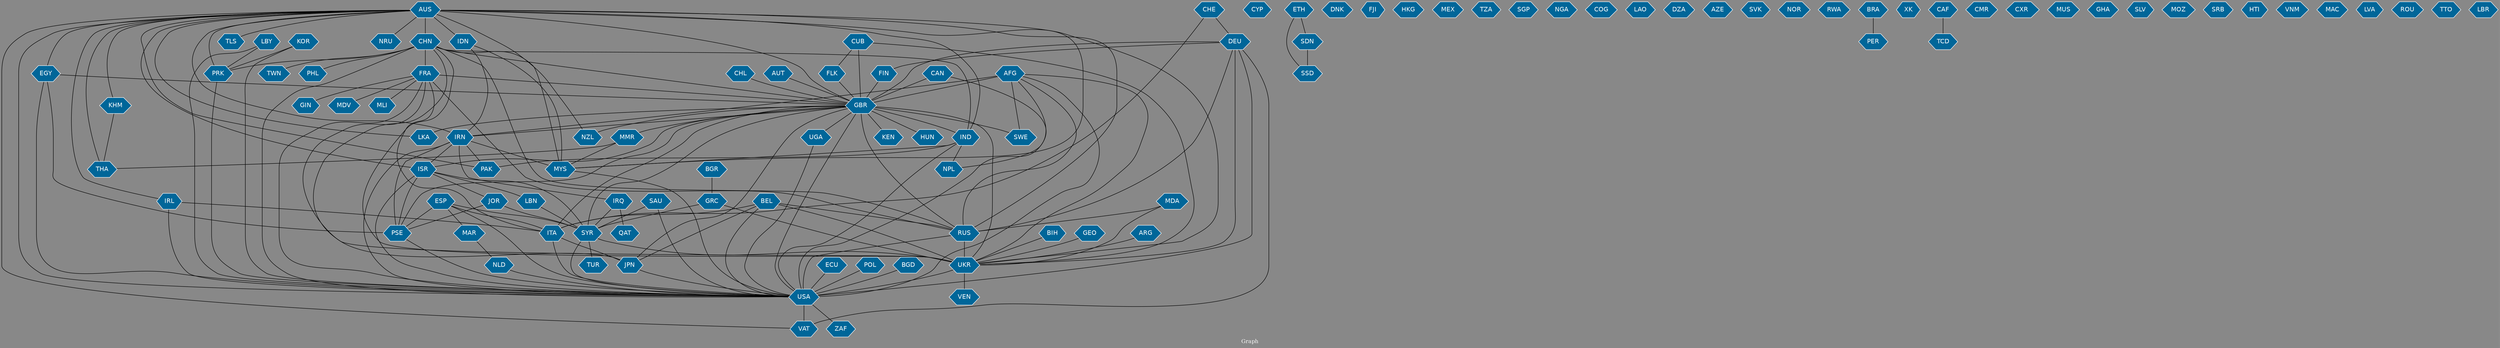 // Countries together in item graph
graph {
	graph [bgcolor="#888888" fontcolor=white fontsize=12 label="Graph" outputorder=edgesfirst overlap=prism]
	node [color=white fillcolor="#006699" fontcolor=white fontname=Helvetica shape=hexagon style=filled]
	edge [arrowhead=open color=black fontcolor=white fontname=Courier fontsize=12]
		IDN [label=IDN]
		RUS [label=RUS]
		UKR [label=UKR]
		TUR [label=TUR]
		JPN [label=JPN]
		USA [label=USA]
		GBR [label=GBR]
		AFG [label=AFG]
		PAK [label=PAK]
		FRA [label=FRA]
		CHN [label=CHN]
		ZAF [label=ZAF]
		BIH [label=BIH]
		CYP [label=CYP]
		AUS [label=AUS]
		MYS [label=MYS]
		SSD [label=SSD]
		SDN [label=SDN]
		DNK [label=DNK]
		FJI [label=FJI]
		ISR [label=ISR]
		IND [label=IND]
		CHE [label=CHE]
		ITA [label=ITA]
		VAT [label=VAT]
		HKG [label=HKG]
		ESP [label=ESP]
		PSE [label=PSE]
		GIN [label=GIN]
		KHM [label=KHM]
		THA [label=THA]
		VEN [label=VEN]
		DEU [label=DEU]
		GEO [label=GEO]
		BEL [label=BEL]
		MEX [label=MEX]
		LKA [label=LKA]
		PRK [label=PRK]
		IRQ [label=IRQ]
		EGY [label=EGY]
		MDV [label=MDV]
		IRL [label=IRL]
		LBY [label=LBY]
		PHL [label=PHL]
		SAU [label=SAU]
		NZL [label=NZL]
		IRN [label=IRN]
		KOR [label=KOR]
		CAN [label=CAN]
		TZA [label=TZA]
		LBN [label=LBN]
		SGP [label=SGP]
		NGA [label=NGA]
		COG [label=COG]
		CUB [label=CUB]
		LAO [label=LAO]
		SYR [label=SYR]
		FIN [label=FIN]
		TWN [label=TWN]
		NPL [label=NPL]
		DZA [label=DZA]
		AZE [label=AZE]
		KEN [label=KEN]
		JOR [label=JOR]
		SVK [label=SVK]
		MMR [label=MMR]
		TLS [label=TLS]
		QAT [label=QAT]
		CHL [label=CHL]
		NOR [label=NOR]
		RWA [label=RWA]
		BRA [label=BRA]
		ECU [label=ECU]
		XK [label=XK]
		PER [label=PER]
		ETH [label=ETH]
		CAF [label=CAF]
		GRC [label=GRC]
		MDA [label=MDA]
		SWE [label=SWE]
		AUT [label=AUT]
		NLD [label=NLD]
		CMR [label=CMR]
		UGA [label=UGA]
		POL [label=POL]
		"CXR " [label="CXR "]
		FLK [label=FLK]
		HUN [label=HUN]
		BGD [label=BGD]
		TCD [label=TCD]
		MUS [label=MUS]
		GHA [label=GHA]
		SLV [label=SLV]
		MAR [label=MAR]
		BGR [label=BGR]
		MOZ [label=MOZ]
		SRB [label=SRB]
		HTI [label=HTI]
		NRU [label=NRU]
		VNM [label=VNM]
		MLI [label=MLI]
		MAC [label=MAC]
		LVA [label=LVA]
		ROU [label=ROU]
		TTO [label=TTO]
		LBR [label=LBR]
		ARG [label=ARG]
			ESP -- PSE [weight=1]
			SYR -- TUR [weight=1]
			USA -- VAT [weight=9]
			DEU -- FIN [weight=1]
			FIN -- GBR [weight=1]
			CAN -- USA [weight=1]
			AUS -- THA [weight=2]
			AFG -- SWE [weight=3]
			USA -- ZAF [weight=1]
			CAN -- GBR [weight=1]
			ARG -- UKR [weight=1]
			MYS -- USA [weight=2]
			GBR -- KEN [weight=2]
			CHE -- ITA [weight=1]
			AFG -- GBR [weight=7]
			SDN -- SSD [weight=3]
			DEU -- GBR [weight=4]
			IND -- MYS [weight=8]
			AFG -- USA [weight=1]
			BEL -- JPN [weight=2]
			IRQ -- QAT [weight=1]
			LBN -- SYR [weight=2]
			IRN -- ISR [weight=3]
			CHN -- PRK [weight=1]
			LBY -- USA [weight=1]
			GBR -- PSE [weight=4]
			JOR -- SYR [weight=2]
			AUS -- VAT [weight=1]
			BGD -- USA [weight=1]
			ETH -- SDN [weight=1]
			FRA -- MLI [weight=1]
			PRK -- USA [weight=2]
			SAU -- SYR [weight=1]
			ECU -- USA [weight=1]
			AUS -- ISR [weight=1]
			ISR -- LBN [weight=2]
			AUS -- KHM [weight=1]
			KOR -- PRK [weight=7]
			AUS -- EGY [weight=1]
			ISR -- SYR [weight=3]
			DEU -- RUS [weight=7]
			JPN -- USA [weight=4]
			KOR -- USA [weight=2]
			CHN -- USA [weight=18]
			AUS -- USA [weight=5]
			EGY -- PSE [weight=3]
			CHN -- GBR [weight=1]
			IDN -- MYS [weight=1]
			AFG -- RUS [weight=1]
			GBR -- UGA [weight=2]
			IND -- USA [weight=5]
			UGA -- USA [weight=1]
			CHN -- IND [weight=5]
			CHN -- TWN [weight=3]
			GBR -- ISR [weight=5]
			MMR -- THA [weight=1]
			EGY -- USA [weight=1]
			GBR -- IND [weight=2]
			CHN -- JPN [weight=2]
			EGY -- GBR [weight=1]
			MMR -- MYS [weight=1]
			CHE -- DEU [weight=1]
			UKR -- USA [weight=75]
			PSE -- USA [weight=2]
			IRQ -- SYR [weight=3]
			ESP -- SYR [weight=5]
			DEU -- VAT [weight=5]
			CHN -- FRA [weight=2]
			BEL -- ITA [weight=2]
			GRC -- UKR [weight=1]
			NLD -- USA [weight=2]
			CHL -- GBR [weight=1]
			GBR -- RUS [weight=23]
			GBR -- JPN [weight=2]
			IRN -- PSE [weight=3]
			AUS -- IDN [weight=5]
			POL -- USA [weight=1]
			AUS -- NRU [weight=1]
			GBR -- SYR [weight=5]
			AUS -- GBR [weight=4]
			FRA -- USA [weight=1]
			FRA -- MDV [weight=2]
			ISR -- PSE [weight=14]
			IND -- PAK [weight=1]
			FRA -- GBR [weight=2]
			AUS -- IRL [weight=1]
			IRN -- IRQ [weight=1]
			GRC -- SYR [weight=2]
			IRN -- MYS [weight=4]
			CUB -- FLK [weight=1]
			GBR -- MMR [weight=1]
			ESP -- ITA [weight=1]
			LBY -- PRK [weight=2]
			GBR -- SWE [weight=3]
			UKR -- VEN [weight=1]
			CAF -- TCD [weight=1]
			ISR -- USA [weight=6]
			BEL -- USA [weight=5]
			AFG -- IRN [weight=1]
			KHM -- THA [weight=1]
			AUS -- NZL [weight=2]
			SYR -- UKR [weight=1]
			ETH -- SSD [weight=1]
			AUS -- LKA [weight=2]
			CHN -- PHL [weight=2]
			AUT -- GBR [weight=1]
			CHN -- UKR [weight=2]
			RUS -- UKR [weight=259]
			ITA -- USA [weight=1]
			FRA -- RUS [weight=6]
			IRN -- USA [weight=3]
			GEO -- UKR [weight=2]
			MAR -- NLD [weight=1]
			CUB -- UKR [weight=1]
			ESP -- USA [weight=1]
			FLK -- GBR [weight=1]
			GBR -- HUN [weight=1]
			GBR -- USA [weight=8]
			BEL -- UKR [weight=1]
			JOR -- PSE [weight=1]
			AFG -- UKR [weight=1]
			AUS -- TLS [weight=2]
			AUS -- UKR [weight=4]
			AUS -- IRN [weight=2]
			SYR -- USA [weight=2]
			DEU -- UKR [weight=7]
			ISR -- JOR [weight=1]
			GBR -- NZL [weight=1]
			AUS -- PRK [weight=5]
			GBR -- IRN [weight=1]
			ITA -- JPN [weight=2]
			BIH -- UKR [weight=1]
			BGR -- GRC [weight=1]
			IRL -- ITA [weight=1]
			BRA -- PER [weight=1]
			AUS -- IND [weight=3]
			AUS -- PAK [weight=1]
			IRL -- USA [weight=2]
			MDA -- RUS [weight=1]
			GBR -- UKR [weight=28]
			AUS -- RUS [weight=4]
			CHN -- RUS [weight=1]
			RUS -- USA [weight=70]
			DEU -- USA [weight=3]
			BEL -- RUS [weight=5]
			AFG -- NPL [weight=1]
			FRA -- ITA [weight=1]
			GBR -- ITA [weight=2]
			MDA -- UKR [weight=1]
			ESP -- MAR [weight=1]
			CUB -- GBR [weight=1]
			CHN -- MYS [weight=12]
			IRN -- PAK [weight=1]
			AUS -- CHN [weight=4]
			IDN -- IRN [weight=1]
			FRA -- UKR [weight=7]
			FRA -- GIN [weight=1]
			IND -- NPL [weight=2]
			GBR -- LKA [weight=1]
			AUS -- MYS [weight=5]
			SAU -- USA [weight=3]
}